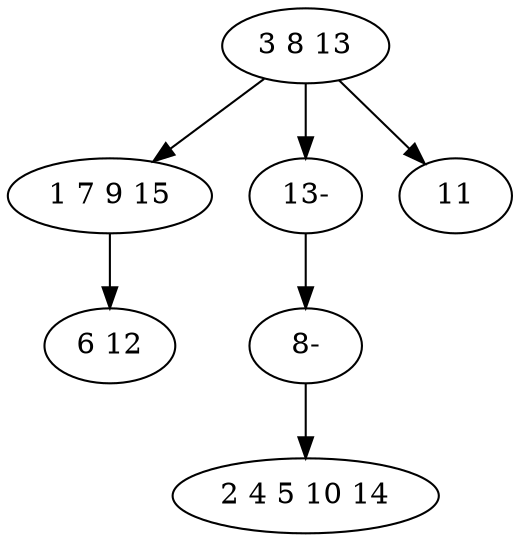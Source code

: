 digraph true_tree {
	"0" -> "1"
	"1" -> "2"
	"0" -> "5"
	"0" -> "4"
	"5" -> "6"
	"6" -> "3"
	"0" [label="3 8 13"];
	"1" [label="1 7 9 15"];
	"2" [label="6 12"];
	"3" [label="2 4 5 10 14"];
	"4" [label="11"];
	"5" [label="13-"];
	"6" [label="8-"];
}
